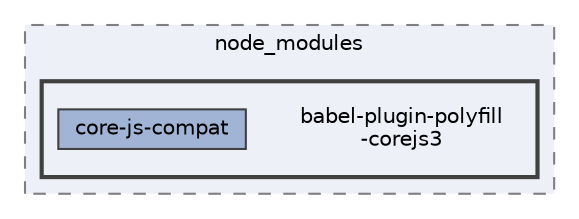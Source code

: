 digraph "pkiclassroomrescheduler/src/main/frontend/node_modules/babel-plugin-polyfill-corejs3"
{
 // LATEX_PDF_SIZE
  bgcolor="transparent";
  edge [fontname=Helvetica,fontsize=10,labelfontname=Helvetica,labelfontsize=10];
  node [fontname=Helvetica,fontsize=10,shape=box,height=0.2,width=0.4];
  compound=true
  subgraph clusterdir_72953eda66ccb3a2722c28e1c3e6c23b {
    graph [ bgcolor="#edf0f7", pencolor="grey50", label="node_modules", fontname=Helvetica,fontsize=10 style="filled,dashed", URL="dir_72953eda66ccb3a2722c28e1c3e6c23b.html",tooltip=""]
  subgraph clusterdir_b4e66ba51872d8a3e75148f2e45595ce {
    graph [ bgcolor="#edf0f7", pencolor="grey25", label="", fontname=Helvetica,fontsize=10 style="filled,bold", URL="dir_b4e66ba51872d8a3e75148f2e45595ce.html",tooltip=""]
    dir_b4e66ba51872d8a3e75148f2e45595ce [shape=plaintext, label="babel-plugin-polyfill\l-corejs3"];
  dir_7b7b958f702b5ebe7e4116cd1508d596 [label="core-js-compat", fillcolor="#a2b4d6", color="grey25", style="filled", URL="dir_7b7b958f702b5ebe7e4116cd1508d596.html",tooltip=""];
  }
  }
}

